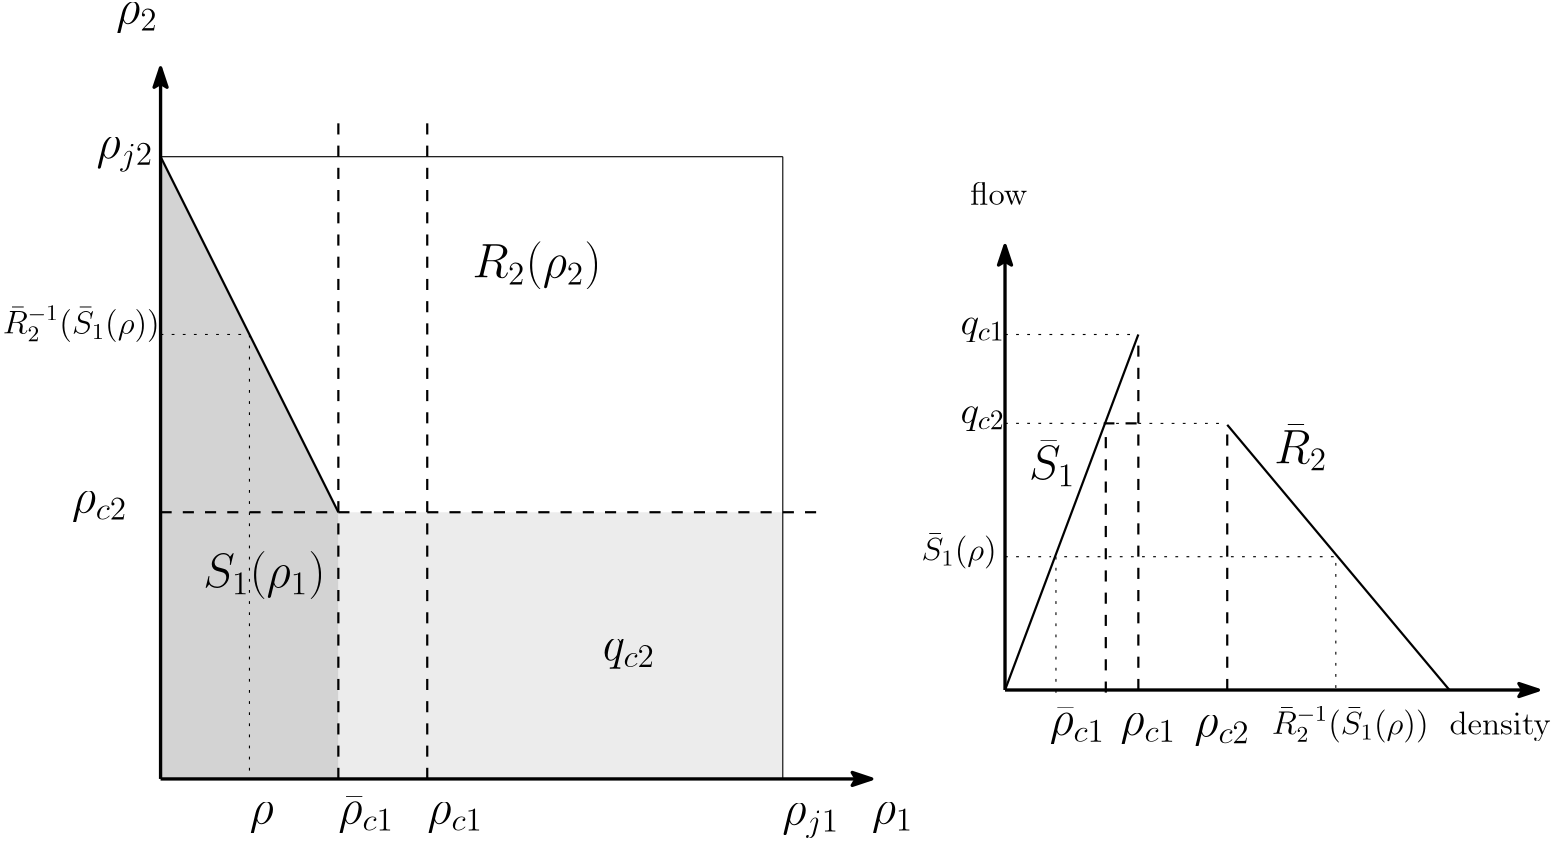 <?xml version="1.0"?>
<!DOCTYPE ipe SYSTEM "ipe.dtd">
<ipe version="70010" creator="Ipe 7.0.10">
<info created="D:20120411145306" modified="D:20120718033748"/>
<ipestyle name="basic">
<symbol name="arrow/arc(spx)">
<path stroke="sym-stroke" fill="sym-stroke" pen="sym-pen">
0 0 m
-1 0.333 l
-1 -0.333 l
h
</path>
</symbol>
<symbol name="arrow/farc(spx)">
<path stroke="sym-stroke" fill="white" pen="sym-pen">
0 0 m
-1 0.333 l
-1 -0.333 l
h
</path>
</symbol>
<symbol name="mark/circle(sx)" transformations="translations">
<path fill="sym-stroke">
0.6 0 0 0.6 0 0 e
0.4 0 0 0.4 0 0 e
</path>
</symbol>
<symbol name="mark/disk(sx)" transformations="translations">
<path fill="sym-stroke">
0.6 0 0 0.6 0 0 e
</path>
</symbol>
<symbol name="mark/fdisk(sfx)" transformations="translations">
<group>
<path fill="sym-stroke" fillrule="eofill">
0.6 0 0 0.6 0 0 e
0.4 0 0 0.4 0 0 e
</path>
<path fill="sym-fill">
0.4 0 0 0.4 0 0 e
</path>
</group>
</symbol>
<symbol name="mark/box(sx)" transformations="translations">
<path fill="sym-stroke" fillrule="eofill">
-0.6 -0.6 m
0.6 -0.6 l
0.6 0.6 l
-0.6 0.6 l
h
-0.4 -0.4 m
0.4 -0.4 l
0.4 0.4 l
-0.4 0.4 l
h
</path>
</symbol>
<symbol name="mark/square(sx)" transformations="translations">
<path fill="sym-stroke">
-0.6 -0.6 m
0.6 -0.6 l
0.6 0.6 l
-0.6 0.6 l
h
</path>
</symbol>
<symbol name="mark/fsquare(sfx)" transformations="translations">
<group>
<path fill="sym-stroke" fillrule="eofill">
-0.6 -0.6 m
0.6 -0.6 l
0.6 0.6 l
-0.6 0.6 l
h
-0.4 -0.4 m
0.4 -0.4 l
0.4 0.4 l
-0.4 0.4 l
h
</path>
<path fill="sym-fill">
-0.4 -0.4 m
0.4 -0.4 l
0.4 0.4 l
-0.4 0.4 l
h
</path>
</group>
</symbol>
<symbol name="mark/cross(sx)" transformations="translations">
<group>
<path fill="sym-stroke">
-0.43 -0.57 m
0.57 0.43 l
0.43 0.57 l
-0.57 -0.43 l
h
</path>
<path fill="sym-stroke">
-0.43 0.57 m
0.57 -0.43 l
0.43 -0.57 l
-0.57 0.43 l
h
</path>
</group>
</symbol>
<symbol name="arrow/fnormal(spx)">
<path stroke="sym-stroke" fill="white" pen="sym-pen">
0 0 m
-1 0.333 l
-1 -0.333 l
h
</path>
</symbol>
<symbol name="arrow/pointed(spx)">
<path stroke="sym-stroke" fill="sym-stroke" pen="sym-pen">
0 0 m
-1 0.333 l
-0.8 0 l
-1 -0.333 l
h
</path>
</symbol>
<symbol name="arrow/fpointed(spx)">
<path stroke="sym-stroke" fill="white" pen="sym-pen">
0 0 m
-1 0.333 l
-0.8 0 l
-1 -0.333 l
h
</path>
</symbol>
<symbol name="arrow/linear(spx)">
<path stroke="sym-stroke" pen="sym-pen">
-1 0.333 m
0 0 l
-1 -0.333 l
</path>
</symbol>
<symbol name="arrow/fdouble(spx)">
<path stroke="sym-stroke" fill="white" pen="sym-pen">
0 0 m
-1 0.333 l
-1 -0.333 l
h
-1 0 m
-2 0.333 l
-2 -0.333 l
h
</path>
</symbol>
<symbol name="arrow/double(spx)">
<path stroke="sym-stroke" fill="sym-stroke" pen="sym-pen">
0 0 m
-1 0.333 l
-1 -0.333 l
h
-1 0 m
-2 0.333 l
-2 -0.333 l
h
</path>
</symbol>
<pen name="heavier" value="0.8"/>
<pen name="fat" value="1.2"/>
<pen name="ultrafat" value="2"/>
<symbolsize name="large" value="5"/>
<symbolsize name="small" value="2"/>
<symbolsize name="tiny" value="1.1"/>
<arrowsize name="large" value="10"/>
<arrowsize name="small" value="5"/>
<arrowsize name="tiny" value="3"/>
<color name="red" value="1 0 0"/>
<color name="green" value="0 1 0"/>
<color name="blue" value="0 0 1"/>
<color name="yellow" value="1 1 0"/>
<color name="orange" value="1 0.647 0"/>
<color name="gold" value="1 0.843 0"/>
<color name="purple" value="0.627 0.125 0.941"/>
<color name="gray" value="0.745"/>
<color name="brown" value="0.647 0.165 0.165"/>
<color name="navy" value="0 0 0.502"/>
<color name="pink" value="1 0.753 0.796"/>
<color name="seagreen" value="0.18 0.545 0.341"/>
<color name="turquoise" value="0.251 0.878 0.816"/>
<color name="violet" value="0.933 0.51 0.933"/>
<color name="darkblue" value="0 0 0.545"/>
<color name="darkcyan" value="0 0.545 0.545"/>
<color name="darkgray" value="0.663"/>
<color name="darkgreen" value="0 0.392 0"/>
<color name="darkmagenta" value="0.545 0 0.545"/>
<color name="darkorange" value="1 0.549 0"/>
<color name="darkred" value="0.545 0 0"/>
<color name="lightblue" value="0.678 0.847 0.902"/>
<color name="lightcyan" value="0.878 1 1"/>
<color name="lightgray" value="0.827"/>
<color name="lightgreen" value="0.565 0.933 0.565"/>
<color name="lightyellow" value="1 1 0.878"/>
<dashstyle name="dashed" value="[4] 0"/>
<dashstyle name="dotted" value="[1 3] 0"/>
<dashstyle name="dash dotted" value="[4 2 1 2] 0"/>
<dashstyle name="dash dot dotted" value="[4 2 1 2 1 2] 0"/>
<textsize name="large" value="\large"/>
<textsize name="Large" value="\Large"/>
<textsize name="LARGE" value="\LARGE"/>
<textsize name="huge" value="\huge"/>
<textsize name="Huge" value="\Huge"/>
<textsize name="small" value="\small"/>
<textsize name="footnote" value="\footnotesize"/>
<textsize name="tiny" value="\tiny"/>
<textstyle name="center" begin="\begin{center}" end="\end{center}"/>
<textstyle name="itemize" begin="\begin{itemize}" end="\end{itemize}"/>
<textstyle name="item" begin="\begin{itemize}\item{}" end="\end{itemize}"/>
<gridsize name="4 pts" value="4"/>
<gridsize name="8 pts (~3 mm)" value="8"/>
<gridsize name="16 pts (~6 mm)" value="16"/>
<gridsize name="32 pts (~12 mm)" value="32"/>
<gridsize name="10 pts (~3.5 mm)" value="10"/>
<gridsize name="20 pts (~7 mm)" value="20"/>
<gridsize name="14 pts (~5 mm)" value="14"/>
<gridsize name="28 pts (~10 mm)" value="28"/>
<gridsize name="56 pts (~20 mm)" value="56"/>
<anglesize name="90 deg" value="90"/>
<anglesize name="60 deg" value="60"/>
<anglesize name="45 deg" value="45"/>
<anglesize name="30 deg" value="30"/>
<anglesize name="22.5 deg" value="22.5"/>
<tiling name="falling" angle="-60" step="4" width="1"/>
<tiling name="rising" angle="30" step="4" width="1"/>
</ipestyle>
<page>
<layer name="alpha"/>
<view layers="alpha" active="alpha"/>
<path layer="alpha" matrix="1.25 0 0 1 -56 0" fill="0.922">
160 320 m
160 416 l
288 416 l
288 320 l
160 320 l
</path>
<path matrix="0.666667 0 0 1 37.3333 0" fill="lightgray">
64 320 m
160 320 l
160 416 l
64 544 l
64 320 l
</path>
<path matrix="1 0 0 1 16 0" stroke="black" dash="dashed" pen="heavier">
160 320 m
160 560 l
</path>
<path matrix="1 0 0 1 16 0" stroke="black" dash="dashed" pen="heavier">
64 416 m
304 416 l
</path>
<path matrix="1 0 0 1 16 0" stroke="black">
288 320 m
288 544 l
</path>
<path matrix="1 0 0 1 16 0" stroke="black">
64 544 m
288 544 l
</path>
<path matrix="1.33333 0 0 1 -5.3333 0" stroke="black" pen="fat" arrow="pointed/normal">
64 320 m
256 320 l
</path>
<path matrix="1 0 0 1.33333 16 -106.667" stroke="black" pen="fat" arrow="pointed/normal">
64 320 m
64 512 l
</path>
<path matrix="0.666667 0 0 1 37.3333 0" stroke="black" pen="heavier">
160 416 m
64 544 l
</path>
<path matrix="1 0 0 0.833333 0 58.6667" stroke="black" pen="fat" arrow="pointed/normal">
384 352 m
384 544 l
</path>
<path stroke="black" pen="fat" arrow="pointed/normal">
384 352 m
576 352 l
</path>
<path matrix="1 0 0 1 -16 0" stroke="black" dash="dashed" pen="heavier">
448 352 m
448 480 l
</path>
<path matrix="1.25937 0 0 0.765779 -121.559 81.436" stroke="black" dash="dotted">
416 352 m
416 416 l
496 416 l
496 352 l
</path>
<path matrix="0.666667 0 0 1 37.3333 0" stroke="black" dash="dotted">
64 480 m
112 480 l
112 320 l
112 320 l
</path>
<text matrix="1 0 0 1 16 0" transformations="translations" pos="320 304" stroke="black" type="label" width="15.045" height="7.41" depth="3.35" valign="baseline" size="LARGE">$\rho_{1}$</text>
<text matrix="1 0 0 1 16 0" transformations="translations" pos="48 592" stroke="black" type="label" width="15.045" height="7.41" depth="3.35" valign="baseline" size="LARGE">$\rho_{2}$</text>
<text matrix="1 0 0 1 -22.5089 0" transformations="translations" pos="448 336" stroke="black" type="label" width="20.083" height="7.41" depth="3.35" valign="baseline" size="LARGE">$\rho_{c1}$</text>
<text matrix="1 0 0 1 -32 0" transformations="translations" pos="576 336" stroke="black" type="label" width="36.484" height="8.307" depth="2.32" valign="baseline" size="large">density</text>
<text matrix="1 0 0 1 16 0" transformations="translations" pos="160 304" stroke="black" type="label" width="20.083" height="7.41" depth="3.35" valign="baseline" size="LARGE">$\rho_{c1}$</text>
<text matrix="1 0 0 1 16 0" transformations="translations" pos="32 416" stroke="black" type="label" width="20.083" height="7.41" depth="3.35" valign="baseline" size="LARGE">$\rho_{c2}$</text>
<text matrix="1 0 0 1 32 0" transformations="translations" pos="32 416" stroke="black" type="label" width="0" height="0" depth="0" valign="baseline" size="LARGE">$$</text>
<text transformations="translations" pos="112 304" stroke="black" type="label" width="8.694" height="7.41" depth="3.35" valign="baseline" size="LARGE">$\rho$</text>
<text matrix="1 0 0 1 -8.80476 0.177515" transformations="translations" pos="32 480" stroke="black" type="label" width="56.506" height="10.083" depth="2.99" valign="baseline" size="large">$\bar{R}^{-1}_{2}(\bar{S}_{1}(\rho))$</text>
<path matrix="0.51796 0 0 1 185.103 -16" stroke="black" dash="dotted">
384 416 m
416 416 l
</path>
<text matrix="1 0 0 1 1.92899 -17.3373" transformations="translations" pos="352 416" stroke="black" type="label" width="27.074" height="9.773" depth="2.99" valign="baseline" size="large">$\bar{S}_{1}(\rho)$</text>
<text matrix="1 0 0 1 -16 0" transformations="translations" pos="416 336" stroke="black" type="label" width="20.083" height="9.631" depth="3.35" valign="baseline" size="LARGE">$\bar{\rho}_{c1}$</text>
<text matrix="1 0 0 1 -16 0" transformations="translations" pos="496 336" stroke="black" type="label" width="56.506" height="10.083" depth="2.99" valign="baseline" size="large">$\bar{R}^{-1}_{2}(\bar{S}_{1}(\rho))$</text>
<text transformations="translations" pos="371.509 526.74" stroke="black" type="label" width="20.485" height="8.302" depth="0" valign="baseline" size="large">flow</text>
<text matrix="1 0 0 1 -16 -29.2308" transformations="translations" pos="496.893 462.893" stroke="black" type="label" width="19.182" height="13.988" depth="2.58" valign="baseline" size="LARGE">$\bar{R}_{2}$</text>
<text matrix="1 0 0 1 -8.87574 -4.14201" transformations="translations" pos="401.509 432.124" stroke="black" type="label" width="16.718" height="13.988" depth="2.58" valign="baseline" size="LARGE">$\bar{S}_{1}$</text>
<text transformations="translations" pos="239.201 362.893" stroke="black" type="label" width="18.863" height="7.41" depth="3.35" valign="baseline" size="LARGE">$q_{c2}$</text>
<text matrix="1 0 0 1 -16.9231 3.07692" transformations="translations" pos="209.201 497.509" stroke="black" type="label" width="46.42" height="12.896" depth="4.29" valign="baseline" size="LARGE">$R_{2}(\rho_{2})$</text>
<text transformations="translations" pos="95.355 389.047" stroke="black" type="label" width="43.957" height="12.896" depth="4.29" valign="baseline" size="LARGE">$S_{1}(\rho_{1})$</text>
<text transformations="translations" pos="303.817 303.663" stroke="black" type="label" width="20.561" height="7.409" depth="4.91" valign="baseline" size="LARGE">$\rho_{j1}$</text>
<text transformations="translations" pos="56.8935 543.663" stroke="black" type="label" width="20.561" height="7.409" depth="4.91" valign="baseline" size="LARGE">$\rho_{j2}$</text>
<path matrix="0.739104 0 0 11.3448 100.182 -4965.52" stroke="black" dash="dotted">
384 480 m
448 480 l
</path>
<text transformations="translations" pos="368 480" stroke="black" type="label" width="16.019" height="6.176" depth="2.79" valign="baseline" size="Large">$q_{c1}$</text>
<path matrix="0.75 0 0 1 96 0" stroke="black" pen="heavier">
384 352 m
448 480 l
</path>
<path matrix="1 0 0 0.745894 0 89.4453" stroke="black" pen="heavier">
544 352 m
464 480 l
</path>
<path matrix="1 0 0 0.75 16 88" stroke="black" dash="dashed" pen="heavier">
448 352 m
448 480 l
</path>
<text matrix="1 0 0 1 4.11807 -0.591805" transformations="translations" pos="448 336" stroke="black" type="label" width="20.083" height="7.41" depth="3.35" valign="baseline" size="LARGE">$\rho_{c2}$</text>
<path matrix="1.23182 -0.00027578 0.00705499 11.3448 -92.4069 -4997.4" stroke="black" dash="dotted">
384 480 m
448 480 l
</path>
<path matrix="0 -1.82434 -0.0926281 -0 463.995 1265.31" stroke="black" dash="dashed" pen="heavier">
448 352 m
448 480 l
</path>
<text matrix="1 0 0 1 0 -32" transformations="translations" pos="368 480" stroke="black" type="label" width="16.019" height="6.176" depth="2.79" valign="baseline" size="Large">$q_{c2}$</text>
<path matrix="1 0 0 0.740662 -27.716 90.3568" stroke="black" dash="dashed" pen="heavier">
448 352 m
448 480 l
</path>
<path matrix="1 0 0 1 -16 0" stroke="black" dash="dashed" pen="heavier">
160 320 m
160 560 l
</path>
<text matrix="1 0 0 1 32 0" transformations="translations" pos="112 304" stroke="black" type="label" width="20.083" height="9.631" depth="3.35" valign="baseline" size="LARGE">$\bar{\rho}_{c1}$</text>
</page>
</ipe>
